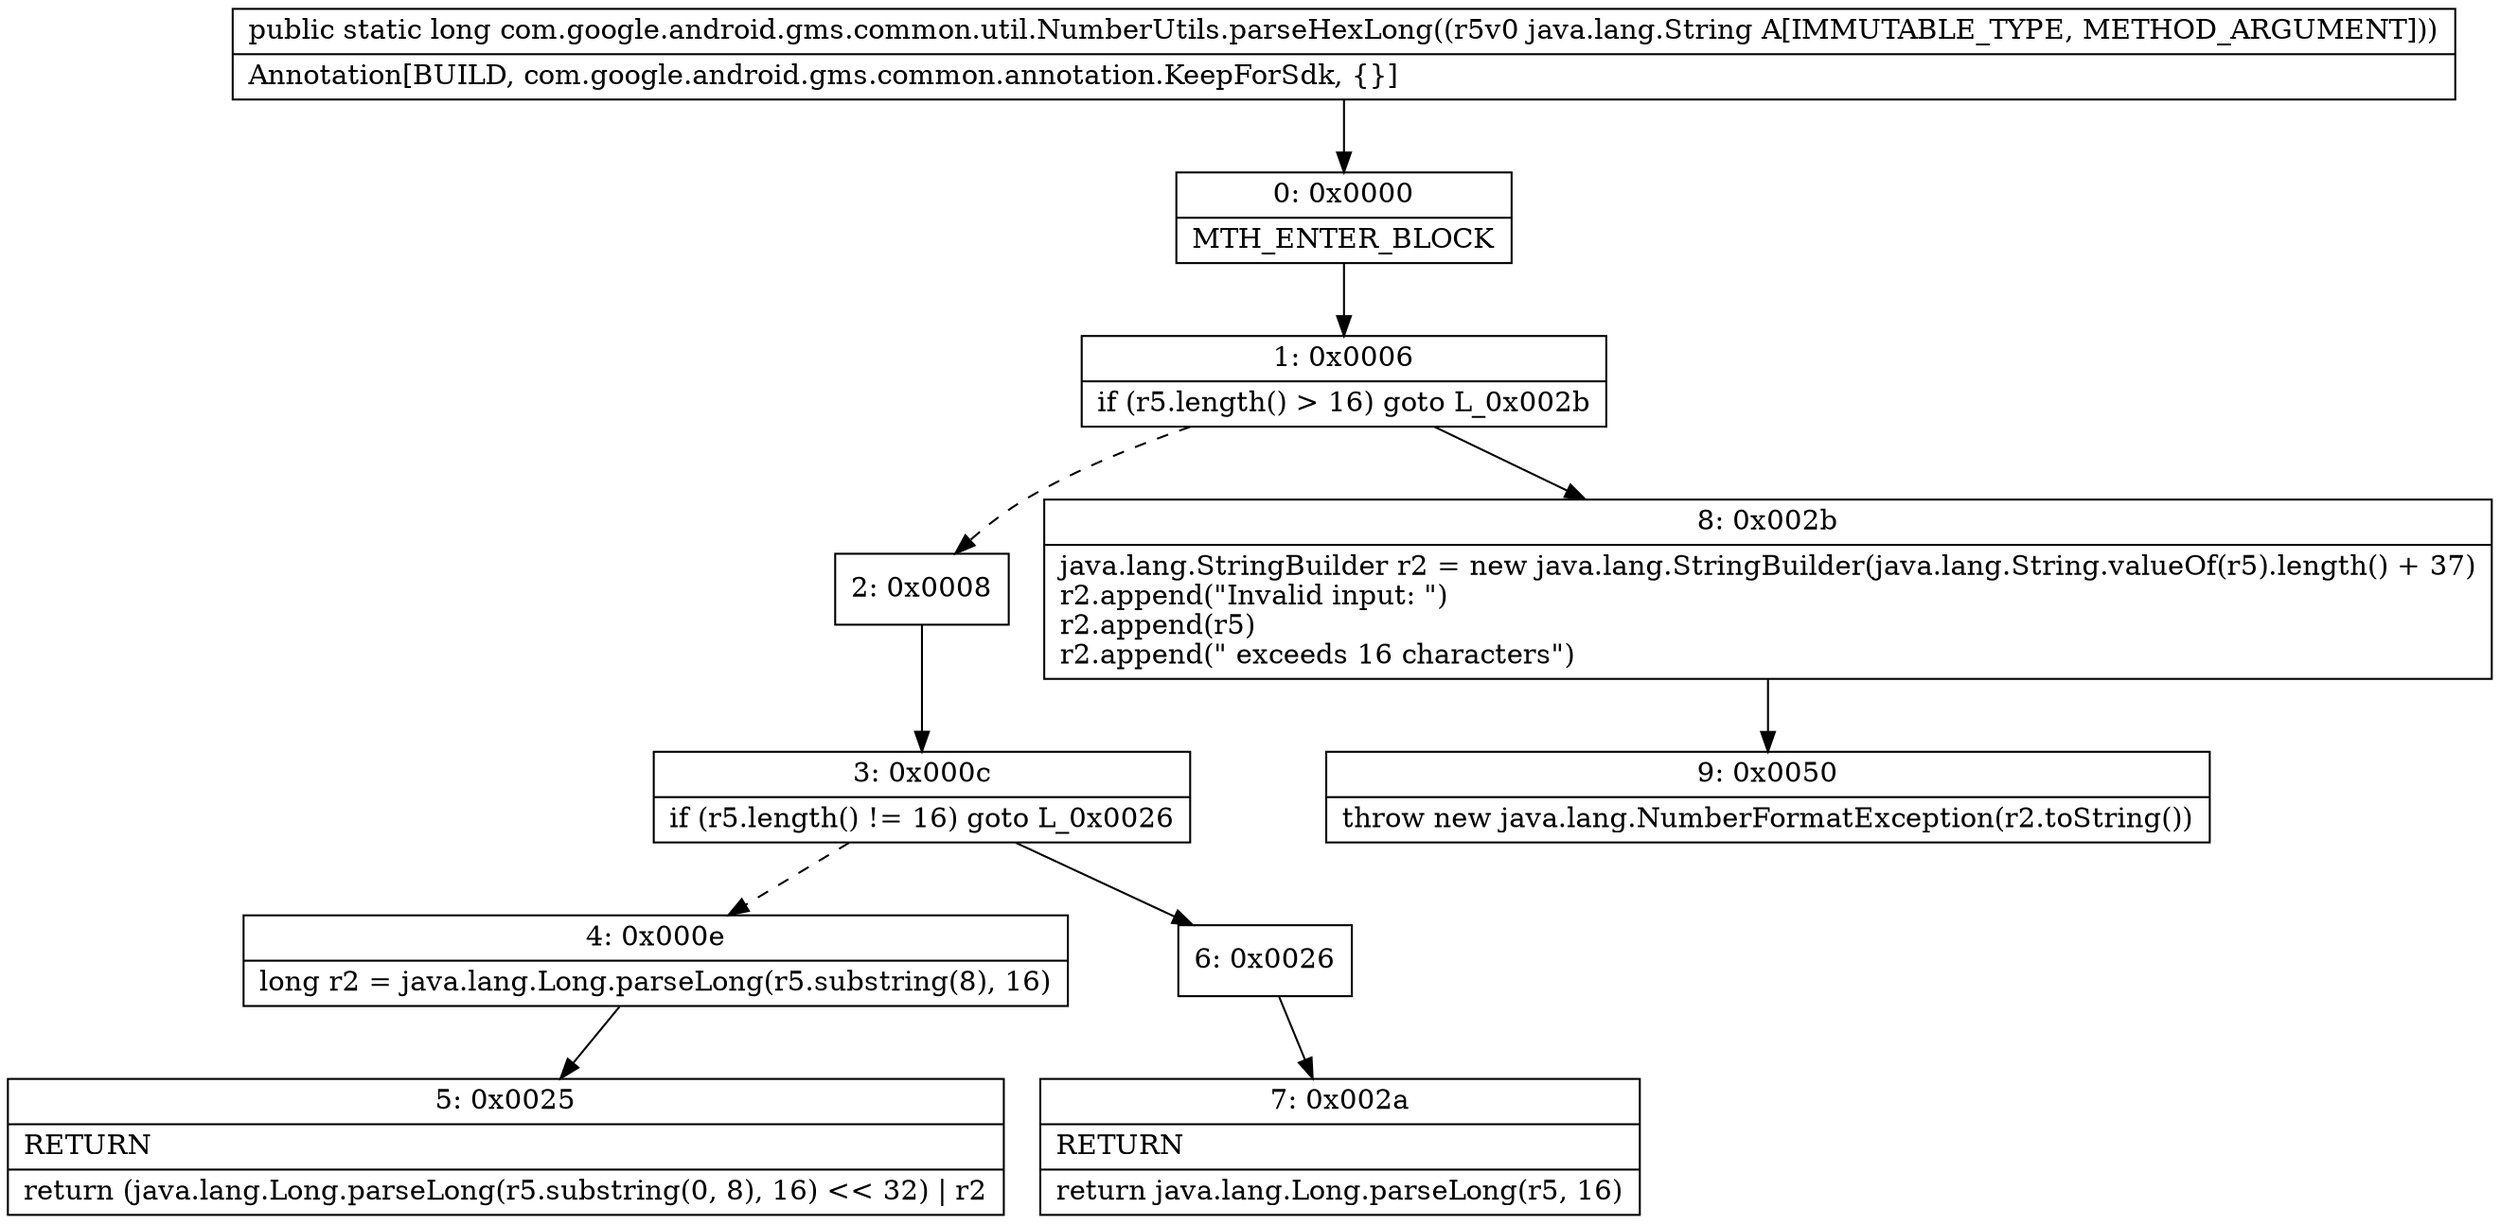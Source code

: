 digraph "CFG forcom.google.android.gms.common.util.NumberUtils.parseHexLong(Ljava\/lang\/String;)J" {
Node_0 [shape=record,label="{0\:\ 0x0000|MTH_ENTER_BLOCK\l}"];
Node_1 [shape=record,label="{1\:\ 0x0006|if (r5.length() \> 16) goto L_0x002b\l}"];
Node_2 [shape=record,label="{2\:\ 0x0008}"];
Node_3 [shape=record,label="{3\:\ 0x000c|if (r5.length() != 16) goto L_0x0026\l}"];
Node_4 [shape=record,label="{4\:\ 0x000e|long r2 = java.lang.Long.parseLong(r5.substring(8), 16)\l}"];
Node_5 [shape=record,label="{5\:\ 0x0025|RETURN\l|return (java.lang.Long.parseLong(r5.substring(0, 8), 16) \<\< 32) \| r2\l}"];
Node_6 [shape=record,label="{6\:\ 0x0026}"];
Node_7 [shape=record,label="{7\:\ 0x002a|RETURN\l|return java.lang.Long.parseLong(r5, 16)\l}"];
Node_8 [shape=record,label="{8\:\ 0x002b|java.lang.StringBuilder r2 = new java.lang.StringBuilder(java.lang.String.valueOf(r5).length() + 37)\lr2.append(\"Invalid input: \")\lr2.append(r5)\lr2.append(\" exceeds 16 characters\")\l}"];
Node_9 [shape=record,label="{9\:\ 0x0050|throw new java.lang.NumberFormatException(r2.toString())\l}"];
MethodNode[shape=record,label="{public static long com.google.android.gms.common.util.NumberUtils.parseHexLong((r5v0 java.lang.String A[IMMUTABLE_TYPE, METHOD_ARGUMENT]))  | Annotation[BUILD, com.google.android.gms.common.annotation.KeepForSdk, \{\}]\l}"];
MethodNode -> Node_0;
Node_0 -> Node_1;
Node_1 -> Node_2[style=dashed];
Node_1 -> Node_8;
Node_2 -> Node_3;
Node_3 -> Node_4[style=dashed];
Node_3 -> Node_6;
Node_4 -> Node_5;
Node_6 -> Node_7;
Node_8 -> Node_9;
}

